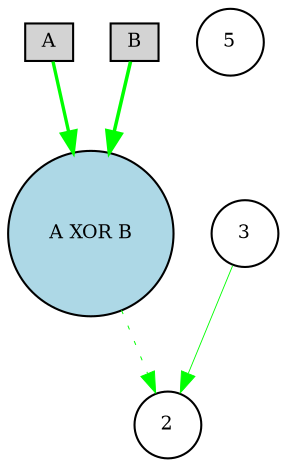 digraph {
	node [fontsize=9 height=0.2 shape=circle width=0.2]
		A [fillcolor=lightgray shape=box style=filled]
		B [fillcolor=lightgray shape=box style=filled]
		"A XOR B" [fillcolor=lightblue style=filled]
		2 [fillcolor=white style=filled]
		3 [fillcolor=white style=filled]
		5 [fillcolor=white style=filled]
			B -> "A XOR B" [color=green penwidth=1.6890824903063941 style=solid]
			A -> "A XOR B" [color=green penwidth=1.6076013741796613 style=solid]
			"A XOR B" -> 2 [color=green penwidth=0.47012060476699624 style=dotted]
			3 -> 2 [color=green penwidth=0.4263639913334427 style=solid]
}